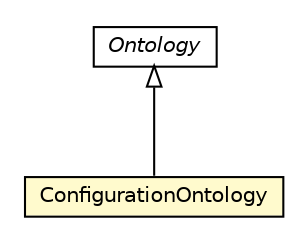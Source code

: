#!/usr/local/bin/dot
#
# Class diagram 
# Generated by UMLGraph version R5_6-24-gf6e263 (http://www.umlgraph.org/)
#

digraph G {
	edge [fontname="Helvetica",fontsize=10,labelfontname="Helvetica",labelfontsize=10];
	node [fontname="Helvetica",fontsize=10,shape=plaintext];
	nodesep=0.25;
	ranksep=0.5;
	// org.universAAL.middleware.owl.Ontology
	c2911785 [label=<<table title="org.universAAL.middleware.owl.Ontology" border="0" cellborder="1" cellspacing="0" cellpadding="2" port="p" href="../../../../owl/Ontology.html">
		<tr><td><table border="0" cellspacing="0" cellpadding="1">
<tr><td align="center" balign="center"><font face="Helvetica-Oblique"> Ontology </font></td></tr>
		</table></td></tr>
		</table>>, URL="../../../../owl/Ontology.html", fontname="Helvetica", fontcolor="black", fontsize=10.0];
	// org.universAAL.middleware.managers.configuration.core.owl.ConfigurationOntology
	c2912856 [label=<<table title="org.universAAL.middleware.managers.configuration.core.owl.ConfigurationOntology" border="0" cellborder="1" cellspacing="0" cellpadding="2" port="p" bgcolor="lemonChiffon" href="./ConfigurationOntology.html">
		<tr><td><table border="0" cellspacing="0" cellpadding="1">
<tr><td align="center" balign="center"> ConfigurationOntology </td></tr>
		</table></td></tr>
		</table>>, URL="./ConfigurationOntology.html", fontname="Helvetica", fontcolor="black", fontsize=10.0];
	//org.universAAL.middleware.managers.configuration.core.owl.ConfigurationOntology extends org.universAAL.middleware.owl.Ontology
	c2911785:p -> c2912856:p [dir=back,arrowtail=empty];
}

